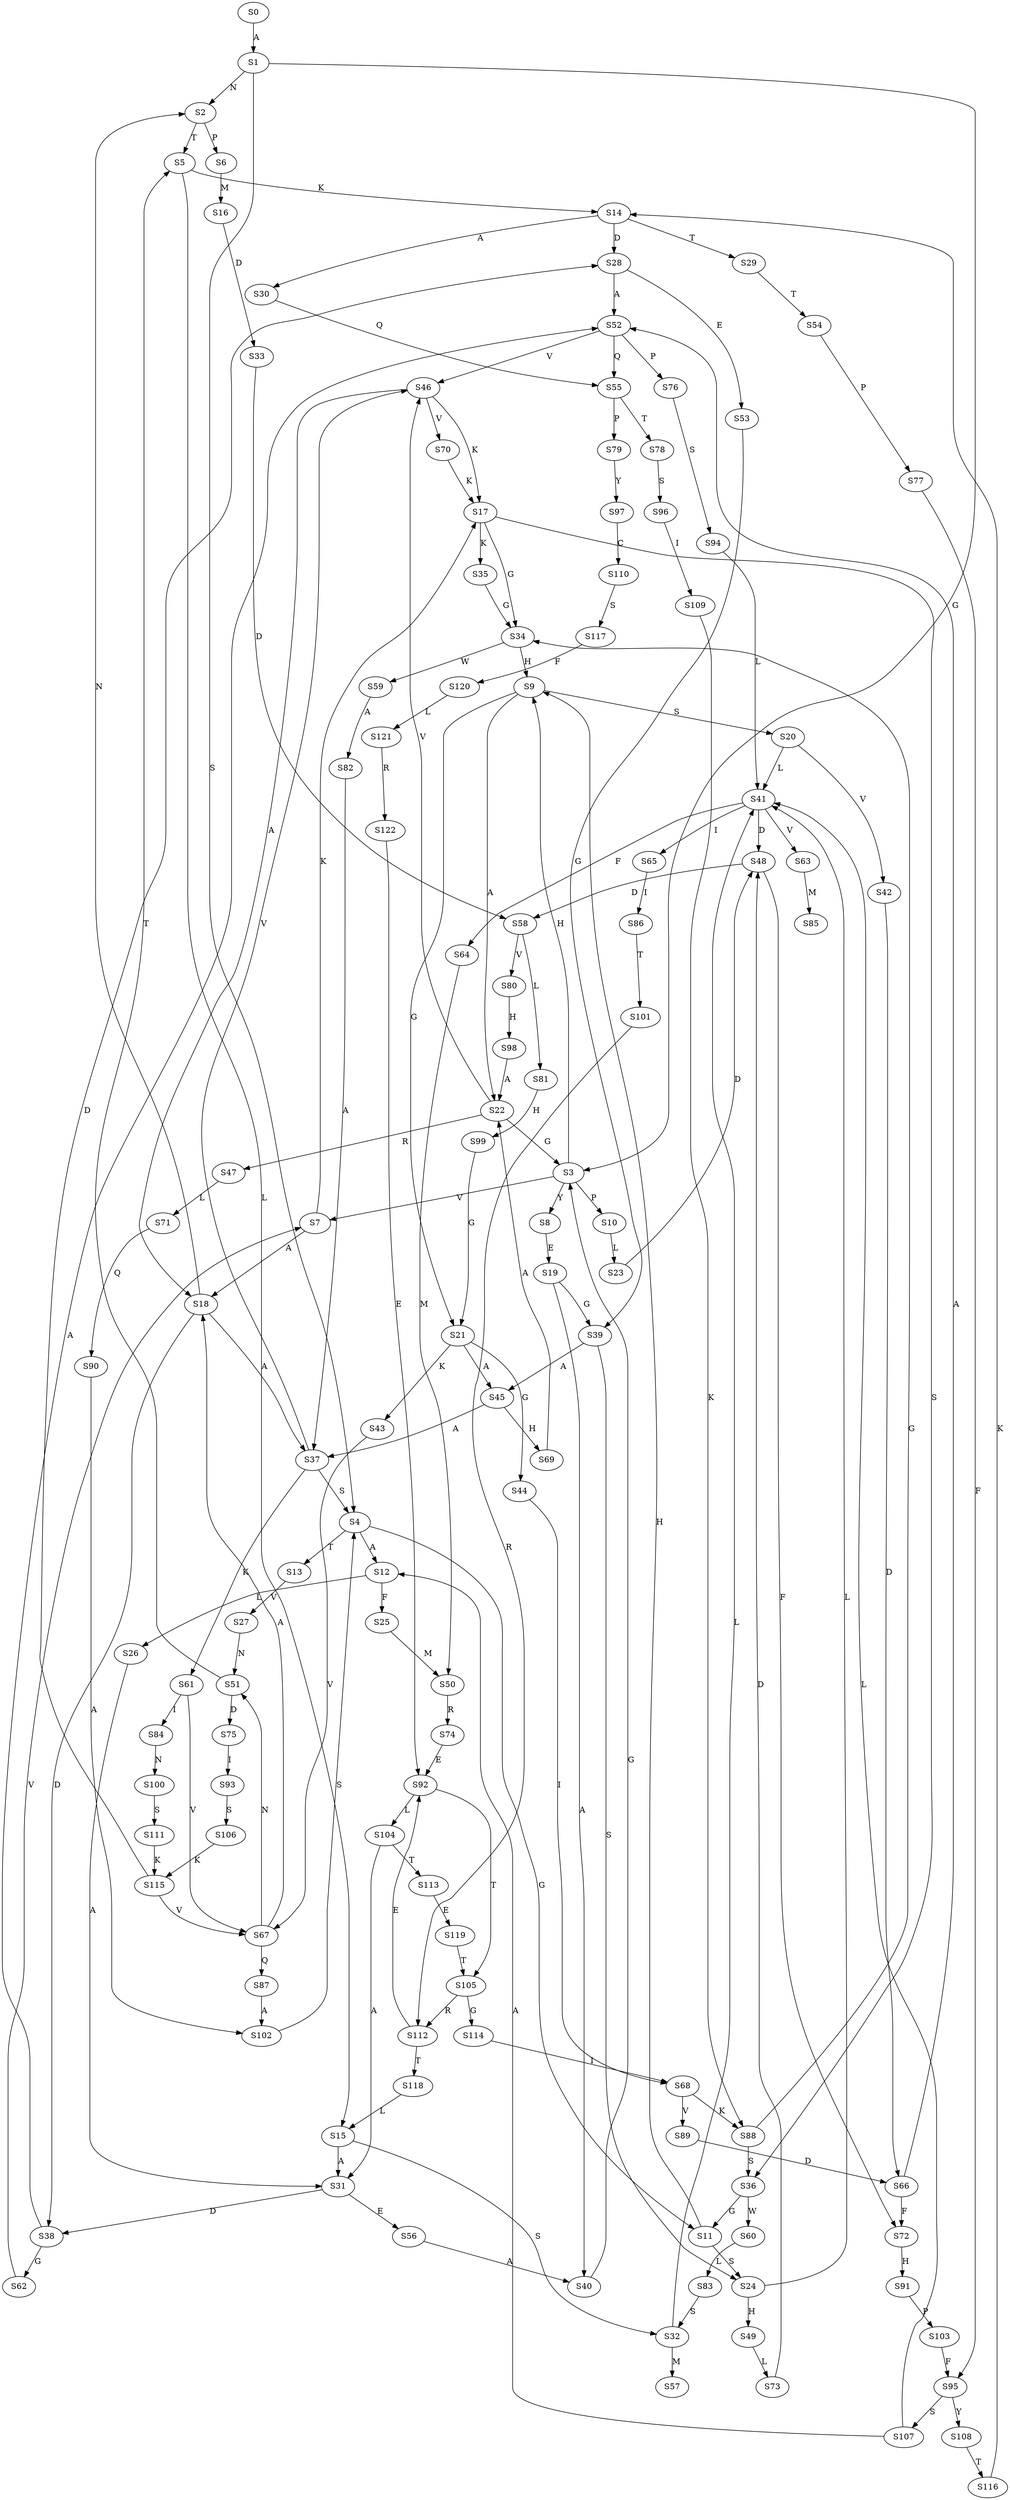 strict digraph  {
	S0 -> S1 [ label = A ];
	S1 -> S2 [ label = N ];
	S1 -> S3 [ label = G ];
	S1 -> S4 [ label = S ];
	S2 -> S5 [ label = T ];
	S2 -> S6 [ label = P ];
	S3 -> S7 [ label = V ];
	S3 -> S8 [ label = Y ];
	S3 -> S9 [ label = H ];
	S3 -> S10 [ label = P ];
	S4 -> S11 [ label = G ];
	S4 -> S12 [ label = A ];
	S4 -> S13 [ label = T ];
	S5 -> S14 [ label = K ];
	S5 -> S15 [ label = L ];
	S6 -> S16 [ label = M ];
	S7 -> S17 [ label = K ];
	S7 -> S18 [ label = A ];
	S8 -> S19 [ label = E ];
	S9 -> S20 [ label = S ];
	S9 -> S21 [ label = G ];
	S9 -> S22 [ label = A ];
	S10 -> S23 [ label = L ];
	S11 -> S9 [ label = H ];
	S11 -> S24 [ label = S ];
	S12 -> S25 [ label = F ];
	S12 -> S26 [ label = L ];
	S13 -> S27 [ label = V ];
	S14 -> S28 [ label = D ];
	S14 -> S29 [ label = T ];
	S14 -> S30 [ label = A ];
	S15 -> S31 [ label = A ];
	S15 -> S32 [ label = S ];
	S16 -> S33 [ label = D ];
	S17 -> S34 [ label = G ];
	S17 -> S35 [ label = K ];
	S17 -> S36 [ label = S ];
	S18 -> S2 [ label = N ];
	S18 -> S37 [ label = A ];
	S18 -> S38 [ label = D ];
	S19 -> S39 [ label = G ];
	S19 -> S40 [ label = A ];
	S20 -> S41 [ label = L ];
	S20 -> S42 [ label = V ];
	S21 -> S43 [ label = K ];
	S21 -> S44 [ label = G ];
	S21 -> S45 [ label = A ];
	S22 -> S3 [ label = G ];
	S22 -> S46 [ label = V ];
	S22 -> S47 [ label = R ];
	S23 -> S48 [ label = D ];
	S24 -> S41 [ label = L ];
	S24 -> S49 [ label = H ];
	S25 -> S50 [ label = M ];
	S26 -> S31 [ label = A ];
	S27 -> S51 [ label = N ];
	S28 -> S52 [ label = A ];
	S28 -> S53 [ label = E ];
	S29 -> S54 [ label = T ];
	S30 -> S55 [ label = Q ];
	S31 -> S56 [ label = E ];
	S31 -> S38 [ label = D ];
	S32 -> S57 [ label = M ];
	S32 -> S41 [ label = L ];
	S33 -> S58 [ label = D ];
	S34 -> S59 [ label = W ];
	S34 -> S9 [ label = H ];
	S35 -> S34 [ label = G ];
	S36 -> S60 [ label = W ];
	S36 -> S11 [ label = G ];
	S37 -> S61 [ label = K ];
	S37 -> S4 [ label = S ];
	S37 -> S46 [ label = V ];
	S38 -> S52 [ label = A ];
	S38 -> S62 [ label = G ];
	S39 -> S45 [ label = A ];
	S39 -> S24 [ label = S ];
	S40 -> S3 [ label = G ];
	S41 -> S63 [ label = V ];
	S41 -> S64 [ label = F ];
	S41 -> S48 [ label = D ];
	S41 -> S65 [ label = I ];
	S42 -> S66 [ label = D ];
	S43 -> S67 [ label = V ];
	S44 -> S68 [ label = I ];
	S45 -> S69 [ label = H ];
	S45 -> S37 [ label = A ];
	S46 -> S17 [ label = K ];
	S46 -> S18 [ label = A ];
	S46 -> S70 [ label = V ];
	S47 -> S71 [ label = L ];
	S48 -> S72 [ label = F ];
	S48 -> S58 [ label = D ];
	S49 -> S73 [ label = L ];
	S50 -> S74 [ label = R ];
	S51 -> S5 [ label = T ];
	S51 -> S75 [ label = D ];
	S52 -> S76 [ label = P ];
	S52 -> S46 [ label = V ];
	S52 -> S55 [ label = Q ];
	S53 -> S39 [ label = G ];
	S54 -> S77 [ label = P ];
	S55 -> S78 [ label = T ];
	S55 -> S79 [ label = P ];
	S56 -> S40 [ label = A ];
	S58 -> S80 [ label = V ];
	S58 -> S81 [ label = L ];
	S59 -> S82 [ label = A ];
	S60 -> S83 [ label = L ];
	S61 -> S67 [ label = V ];
	S61 -> S84 [ label = I ];
	S62 -> S7 [ label = V ];
	S63 -> S85 [ label = M ];
	S64 -> S50 [ label = M ];
	S65 -> S86 [ label = I ];
	S66 -> S72 [ label = F ];
	S66 -> S52 [ label = A ];
	S67 -> S51 [ label = N ];
	S67 -> S87 [ label = Q ];
	S67 -> S18 [ label = A ];
	S68 -> S88 [ label = K ];
	S68 -> S89 [ label = V ];
	S69 -> S22 [ label = A ];
	S70 -> S17 [ label = K ];
	S71 -> S90 [ label = Q ];
	S72 -> S91 [ label = H ];
	S73 -> S48 [ label = D ];
	S74 -> S92 [ label = E ];
	S75 -> S93 [ label = I ];
	S76 -> S94 [ label = S ];
	S77 -> S95 [ label = F ];
	S78 -> S96 [ label = S ];
	S79 -> S97 [ label = Y ];
	S80 -> S98 [ label = H ];
	S81 -> S99 [ label = H ];
	S82 -> S37 [ label = A ];
	S83 -> S32 [ label = S ];
	S84 -> S100 [ label = N ];
	S86 -> S101 [ label = T ];
	S87 -> S102 [ label = A ];
	S88 -> S34 [ label = G ];
	S88 -> S36 [ label = S ];
	S89 -> S66 [ label = D ];
	S90 -> S102 [ label = A ];
	S91 -> S103 [ label = P ];
	S92 -> S104 [ label = L ];
	S92 -> S105 [ label = T ];
	S93 -> S106 [ label = S ];
	S94 -> S41 [ label = L ];
	S95 -> S107 [ label = S ];
	S95 -> S108 [ label = Y ];
	S96 -> S109 [ label = I ];
	S97 -> S110 [ label = C ];
	S98 -> S22 [ label = A ];
	S99 -> S21 [ label = G ];
	S100 -> S111 [ label = S ];
	S101 -> S112 [ label = R ];
	S102 -> S4 [ label = S ];
	S103 -> S95 [ label = F ];
	S104 -> S31 [ label = A ];
	S104 -> S113 [ label = T ];
	S105 -> S112 [ label = R ];
	S105 -> S114 [ label = G ];
	S106 -> S115 [ label = K ];
	S107 -> S41 [ label = L ];
	S107 -> S12 [ label = A ];
	S108 -> S116 [ label = T ];
	S109 -> S88 [ label = K ];
	S110 -> S117 [ label = S ];
	S111 -> S115 [ label = K ];
	S112 -> S118 [ label = T ];
	S112 -> S92 [ label = E ];
	S113 -> S119 [ label = E ];
	S114 -> S68 [ label = I ];
	S115 -> S28 [ label = D ];
	S115 -> S67 [ label = V ];
	S116 -> S14 [ label = K ];
	S117 -> S120 [ label = F ];
	S118 -> S15 [ label = L ];
	S119 -> S105 [ label = T ];
	S120 -> S121 [ label = L ];
	S121 -> S122 [ label = R ];
	S122 -> S92 [ label = E ];
}
